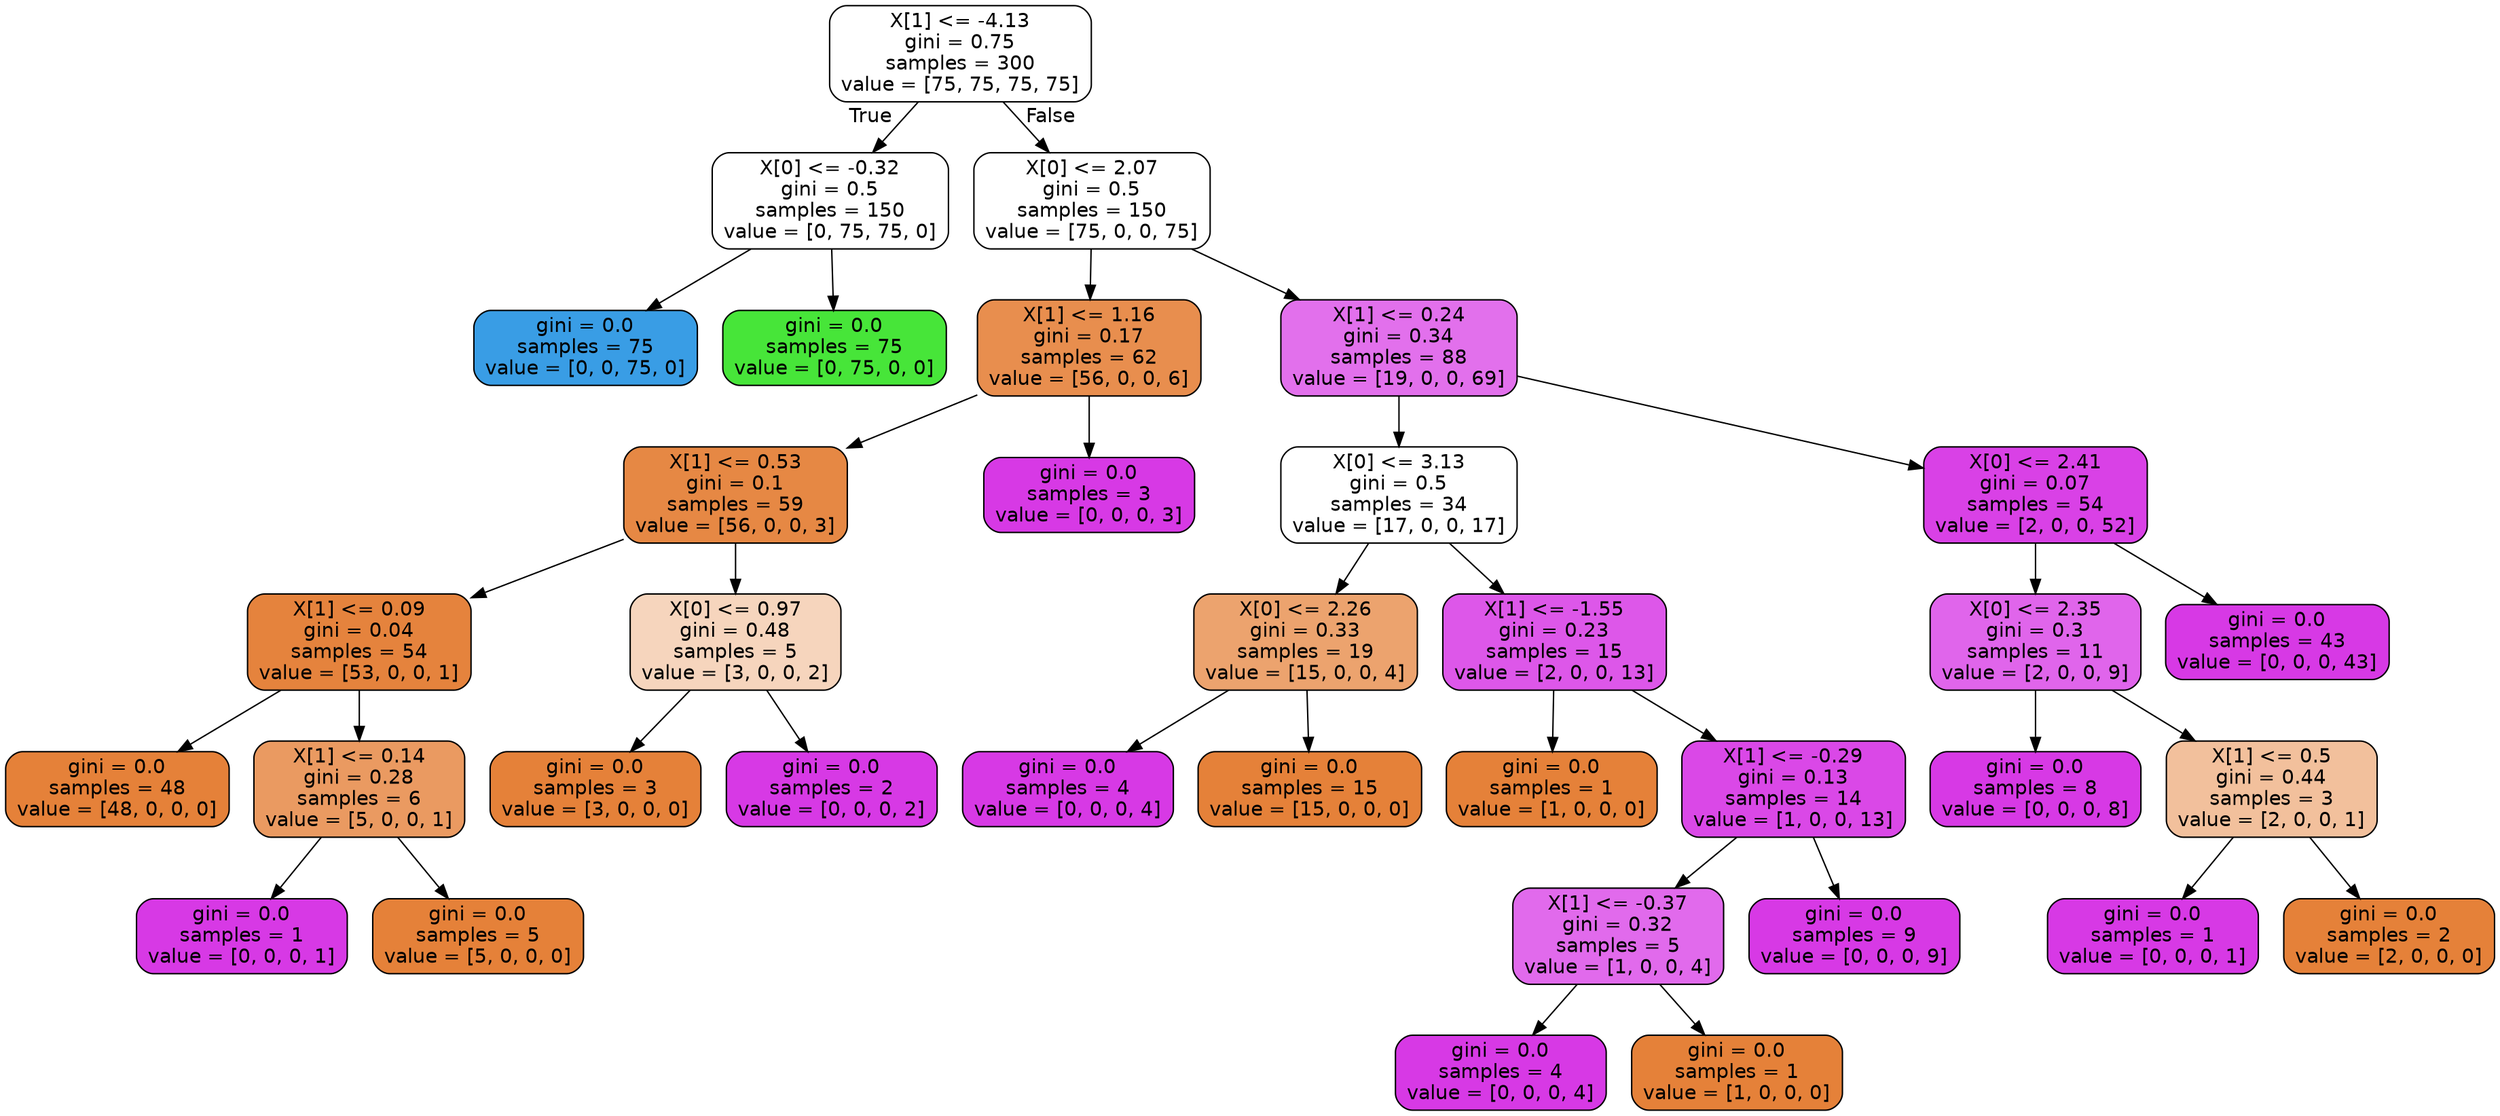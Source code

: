 digraph Tree {
node [shape=box, style="filled, rounded", color="black", fontname=helvetica] ;
edge [fontname=helvetica] ;
0 [label="X[1] <= -4.13\ngini = 0.75\nsamples = 300\nvalue = [75, 75, 75, 75]", fillcolor="#ffffff"] ;
1 [label="X[0] <= -0.32\ngini = 0.5\nsamples = 150\nvalue = [0, 75, 75, 0]", fillcolor="#ffffff"] ;
0 -> 1 [labeldistance=2.5, labelangle=45, headlabel="True"] ;
2 [label="gini = 0.0\nsamples = 75\nvalue = [0, 0, 75, 0]", fillcolor="#399de5"] ;
1 -> 2 ;
3 [label="gini = 0.0\nsamples = 75\nvalue = [0, 75, 0, 0]", fillcolor="#47e539"] ;
1 -> 3 ;
4 [label="X[0] <= 2.07\ngini = 0.5\nsamples = 150\nvalue = [75, 0, 0, 75]", fillcolor="#ffffff"] ;
0 -> 4 [labeldistance=2.5, labelangle=-45, headlabel="False"] ;
5 [label="X[1] <= 1.16\ngini = 0.17\nsamples = 62\nvalue = [56, 0, 0, 6]", fillcolor="#e88e4e"] ;
4 -> 5 ;
6 [label="X[1] <= 0.53\ngini = 0.1\nsamples = 59\nvalue = [56, 0, 0, 3]", fillcolor="#e68844"] ;
5 -> 6 ;
7 [label="X[1] <= 0.09\ngini = 0.04\nsamples = 54\nvalue = [53, 0, 0, 1]", fillcolor="#e5833d"] ;
6 -> 7 ;
8 [label="gini = 0.0\nsamples = 48\nvalue = [48, 0, 0, 0]", fillcolor="#e58139"] ;
7 -> 8 ;
9 [label="X[1] <= 0.14\ngini = 0.28\nsamples = 6\nvalue = [5, 0, 0, 1]", fillcolor="#ea9a61"] ;
7 -> 9 ;
10 [label="gini = 0.0\nsamples = 1\nvalue = [0, 0, 0, 1]", fillcolor="#d739e5"] ;
9 -> 10 ;
11 [label="gini = 0.0\nsamples = 5\nvalue = [5, 0, 0, 0]", fillcolor="#e58139"] ;
9 -> 11 ;
12 [label="X[0] <= 0.97\ngini = 0.48\nsamples = 5\nvalue = [3, 0, 0, 2]", fillcolor="#f6d5bd"] ;
6 -> 12 ;
13 [label="gini = 0.0\nsamples = 3\nvalue = [3, 0, 0, 0]", fillcolor="#e58139"] ;
12 -> 13 ;
14 [label="gini = 0.0\nsamples = 2\nvalue = [0, 0, 0, 2]", fillcolor="#d739e5"] ;
12 -> 14 ;
15 [label="gini = 0.0\nsamples = 3\nvalue = [0, 0, 0, 3]", fillcolor="#d739e5"] ;
5 -> 15 ;
16 [label="X[1] <= 0.24\ngini = 0.34\nsamples = 88\nvalue = [19, 0, 0, 69]", fillcolor="#e270ec"] ;
4 -> 16 ;
17 [label="X[0] <= 3.13\ngini = 0.5\nsamples = 34\nvalue = [17, 0, 0, 17]", fillcolor="#ffffff"] ;
16 -> 17 ;
18 [label="X[0] <= 2.26\ngini = 0.33\nsamples = 19\nvalue = [15, 0, 0, 4]", fillcolor="#eca36e"] ;
17 -> 18 ;
19 [label="gini = 0.0\nsamples = 4\nvalue = [0, 0, 0, 4]", fillcolor="#d739e5"] ;
18 -> 19 ;
20 [label="gini = 0.0\nsamples = 15\nvalue = [15, 0, 0, 0]", fillcolor="#e58139"] ;
18 -> 20 ;
21 [label="X[1] <= -1.55\ngini = 0.23\nsamples = 15\nvalue = [2, 0, 0, 13]", fillcolor="#dd57e9"] ;
17 -> 21 ;
22 [label="gini = 0.0\nsamples = 1\nvalue = [1, 0, 0, 0]", fillcolor="#e58139"] ;
21 -> 22 ;
23 [label="X[1] <= -0.29\ngini = 0.13\nsamples = 14\nvalue = [1, 0, 0, 13]", fillcolor="#da48e7"] ;
21 -> 23 ;
24 [label="X[1] <= -0.37\ngini = 0.32\nsamples = 5\nvalue = [1, 0, 0, 4]", fillcolor="#e16aec"] ;
23 -> 24 ;
25 [label="gini = 0.0\nsamples = 4\nvalue = [0, 0, 0, 4]", fillcolor="#d739e5"] ;
24 -> 25 ;
26 [label="gini = 0.0\nsamples = 1\nvalue = [1, 0, 0, 0]", fillcolor="#e58139"] ;
24 -> 26 ;
27 [label="gini = 0.0\nsamples = 9\nvalue = [0, 0, 0, 9]", fillcolor="#d739e5"] ;
23 -> 27 ;
28 [label="X[0] <= 2.41\ngini = 0.07\nsamples = 54\nvalue = [2, 0, 0, 52]", fillcolor="#d941e6"] ;
16 -> 28 ;
29 [label="X[0] <= 2.35\ngini = 0.3\nsamples = 11\nvalue = [2, 0, 0, 9]", fillcolor="#e065eb"] ;
28 -> 29 ;
30 [label="gini = 0.0\nsamples = 8\nvalue = [0, 0, 0, 8]", fillcolor="#d739e5"] ;
29 -> 30 ;
31 [label="X[1] <= 0.5\ngini = 0.44\nsamples = 3\nvalue = [2, 0, 0, 1]", fillcolor="#f2c09c"] ;
29 -> 31 ;
32 [label="gini = 0.0\nsamples = 1\nvalue = [0, 0, 0, 1]", fillcolor="#d739e5"] ;
31 -> 32 ;
33 [label="gini = 0.0\nsamples = 2\nvalue = [2, 0, 0, 0]", fillcolor="#e58139"] ;
31 -> 33 ;
34 [label="gini = 0.0\nsamples = 43\nvalue = [0, 0, 0, 43]", fillcolor="#d739e5"] ;
28 -> 34 ;
}